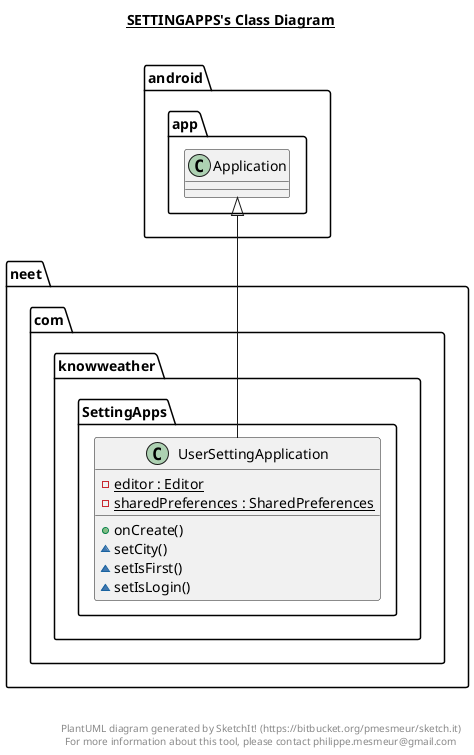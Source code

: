 @startuml

title __SETTINGAPPS's Class Diagram__\n

  namespace neet.com.knowweather {
    namespace SettingApps {
      class neet.com.knowweather.SettingApps.UserSettingApplication {
          {static} - editor : Editor
          {static} - sharedPreferences : SharedPreferences
          + onCreate()
          ~ setCity()
          ~ setIsFirst()
          ~ setIsLogin()
      }
    }
  }
  

  neet.com.knowweather.SettingApps.UserSettingApplication -up-|> android.app.Application


right footer


PlantUML diagram generated by SketchIt! (https://bitbucket.org/pmesmeur/sketch.it)
For more information about this tool, please contact philippe.mesmeur@gmail.com
endfooter

@enduml
